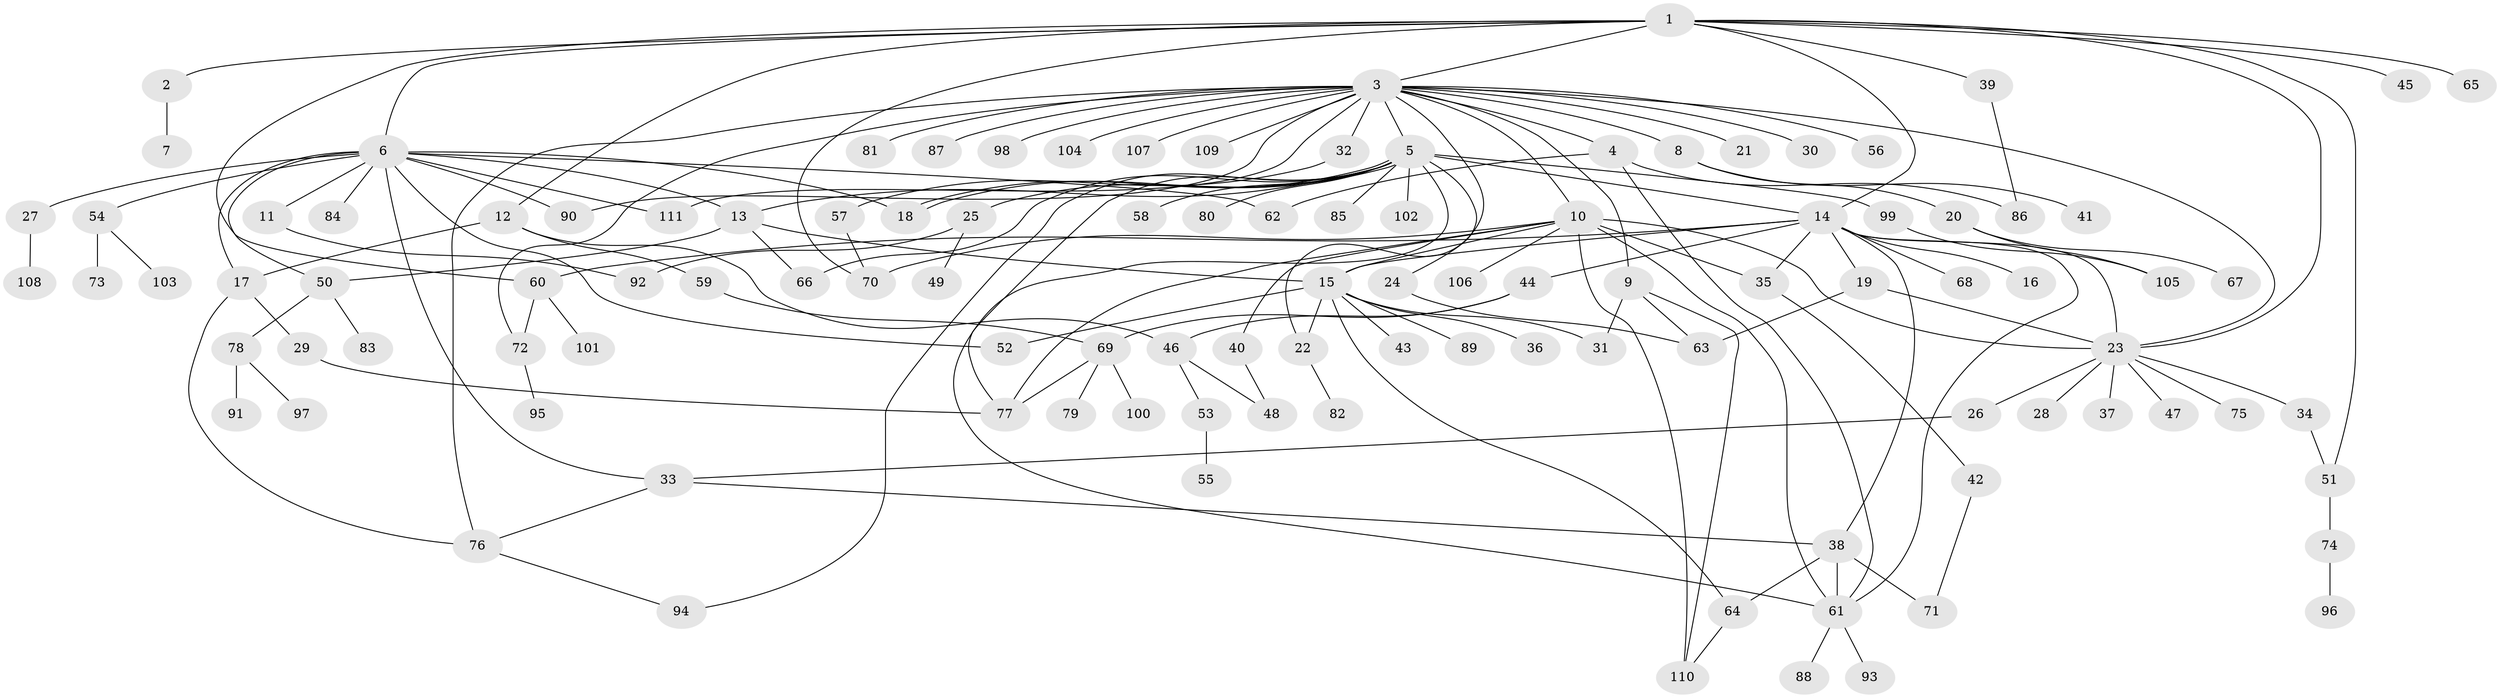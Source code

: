 // coarse degree distribution, {1: 0.6363636363636364, 26: 0.015151515151515152, 2: 0.15151515151515152, 9: 0.015151515151515152, 4: 0.045454545454545456, 8: 0.030303030303030304, 3: 0.045454545454545456, 5: 0.015151515151515152, 7: 0.015151515151515152, 14: 0.015151515151515152, 10: 0.015151515151515152}
// Generated by graph-tools (version 1.1) at 2025/52/03/04/25 21:52:02]
// undirected, 111 vertices, 159 edges
graph export_dot {
graph [start="1"]
  node [color=gray90,style=filled];
  1;
  2;
  3;
  4;
  5;
  6;
  7;
  8;
  9;
  10;
  11;
  12;
  13;
  14;
  15;
  16;
  17;
  18;
  19;
  20;
  21;
  22;
  23;
  24;
  25;
  26;
  27;
  28;
  29;
  30;
  31;
  32;
  33;
  34;
  35;
  36;
  37;
  38;
  39;
  40;
  41;
  42;
  43;
  44;
  45;
  46;
  47;
  48;
  49;
  50;
  51;
  52;
  53;
  54;
  55;
  56;
  57;
  58;
  59;
  60;
  61;
  62;
  63;
  64;
  65;
  66;
  67;
  68;
  69;
  70;
  71;
  72;
  73;
  74;
  75;
  76;
  77;
  78;
  79;
  80;
  81;
  82;
  83;
  84;
  85;
  86;
  87;
  88;
  89;
  90;
  91;
  92;
  93;
  94;
  95;
  96;
  97;
  98;
  99;
  100;
  101;
  102;
  103;
  104;
  105;
  106;
  107;
  108;
  109;
  110;
  111;
  1 -- 2;
  1 -- 3;
  1 -- 6;
  1 -- 12;
  1 -- 14;
  1 -- 23;
  1 -- 39;
  1 -- 45;
  1 -- 51;
  1 -- 60;
  1 -- 65;
  1 -- 70;
  2 -- 7;
  3 -- 4;
  3 -- 5;
  3 -- 8;
  3 -- 9;
  3 -- 10;
  3 -- 21;
  3 -- 22;
  3 -- 23;
  3 -- 30;
  3 -- 32;
  3 -- 56;
  3 -- 72;
  3 -- 76;
  3 -- 81;
  3 -- 87;
  3 -- 90;
  3 -- 98;
  3 -- 104;
  3 -- 107;
  3 -- 109;
  3 -- 111;
  4 -- 61;
  4 -- 62;
  4 -- 86;
  5 -- 13;
  5 -- 14;
  5 -- 18;
  5 -- 18;
  5 -- 24;
  5 -- 25;
  5 -- 58;
  5 -- 61;
  5 -- 66;
  5 -- 77;
  5 -- 80;
  5 -- 85;
  5 -- 94;
  5 -- 99;
  5 -- 102;
  6 -- 11;
  6 -- 13;
  6 -- 17;
  6 -- 18;
  6 -- 27;
  6 -- 33;
  6 -- 50;
  6 -- 52;
  6 -- 54;
  6 -- 62;
  6 -- 84;
  6 -- 90;
  6 -- 111;
  8 -- 20;
  8 -- 41;
  9 -- 31;
  9 -- 63;
  9 -- 110;
  10 -- 15;
  10 -- 23;
  10 -- 35;
  10 -- 40;
  10 -- 61;
  10 -- 70;
  10 -- 77;
  10 -- 106;
  10 -- 110;
  11 -- 92;
  12 -- 17;
  12 -- 46;
  12 -- 59;
  13 -- 15;
  13 -- 50;
  13 -- 66;
  14 -- 15;
  14 -- 16;
  14 -- 19;
  14 -- 23;
  14 -- 35;
  14 -- 38;
  14 -- 44;
  14 -- 60;
  14 -- 61;
  14 -- 68;
  15 -- 22;
  15 -- 31;
  15 -- 36;
  15 -- 43;
  15 -- 52;
  15 -- 64;
  15 -- 89;
  17 -- 29;
  17 -- 76;
  19 -- 23;
  19 -- 63;
  20 -- 67;
  20 -- 105;
  22 -- 82;
  23 -- 26;
  23 -- 28;
  23 -- 34;
  23 -- 37;
  23 -- 47;
  23 -- 75;
  24 -- 63;
  25 -- 49;
  25 -- 92;
  26 -- 33;
  27 -- 108;
  29 -- 77;
  32 -- 57;
  33 -- 38;
  33 -- 76;
  34 -- 51;
  35 -- 42;
  38 -- 61;
  38 -- 64;
  38 -- 71;
  39 -- 86;
  40 -- 48;
  42 -- 71;
  44 -- 46;
  44 -- 69;
  46 -- 48;
  46 -- 53;
  50 -- 78;
  50 -- 83;
  51 -- 74;
  53 -- 55;
  54 -- 73;
  54 -- 103;
  57 -- 70;
  59 -- 69;
  60 -- 72;
  60 -- 101;
  61 -- 88;
  61 -- 93;
  64 -- 110;
  69 -- 77;
  69 -- 79;
  69 -- 100;
  72 -- 95;
  74 -- 96;
  76 -- 94;
  78 -- 91;
  78 -- 97;
  99 -- 105;
}
